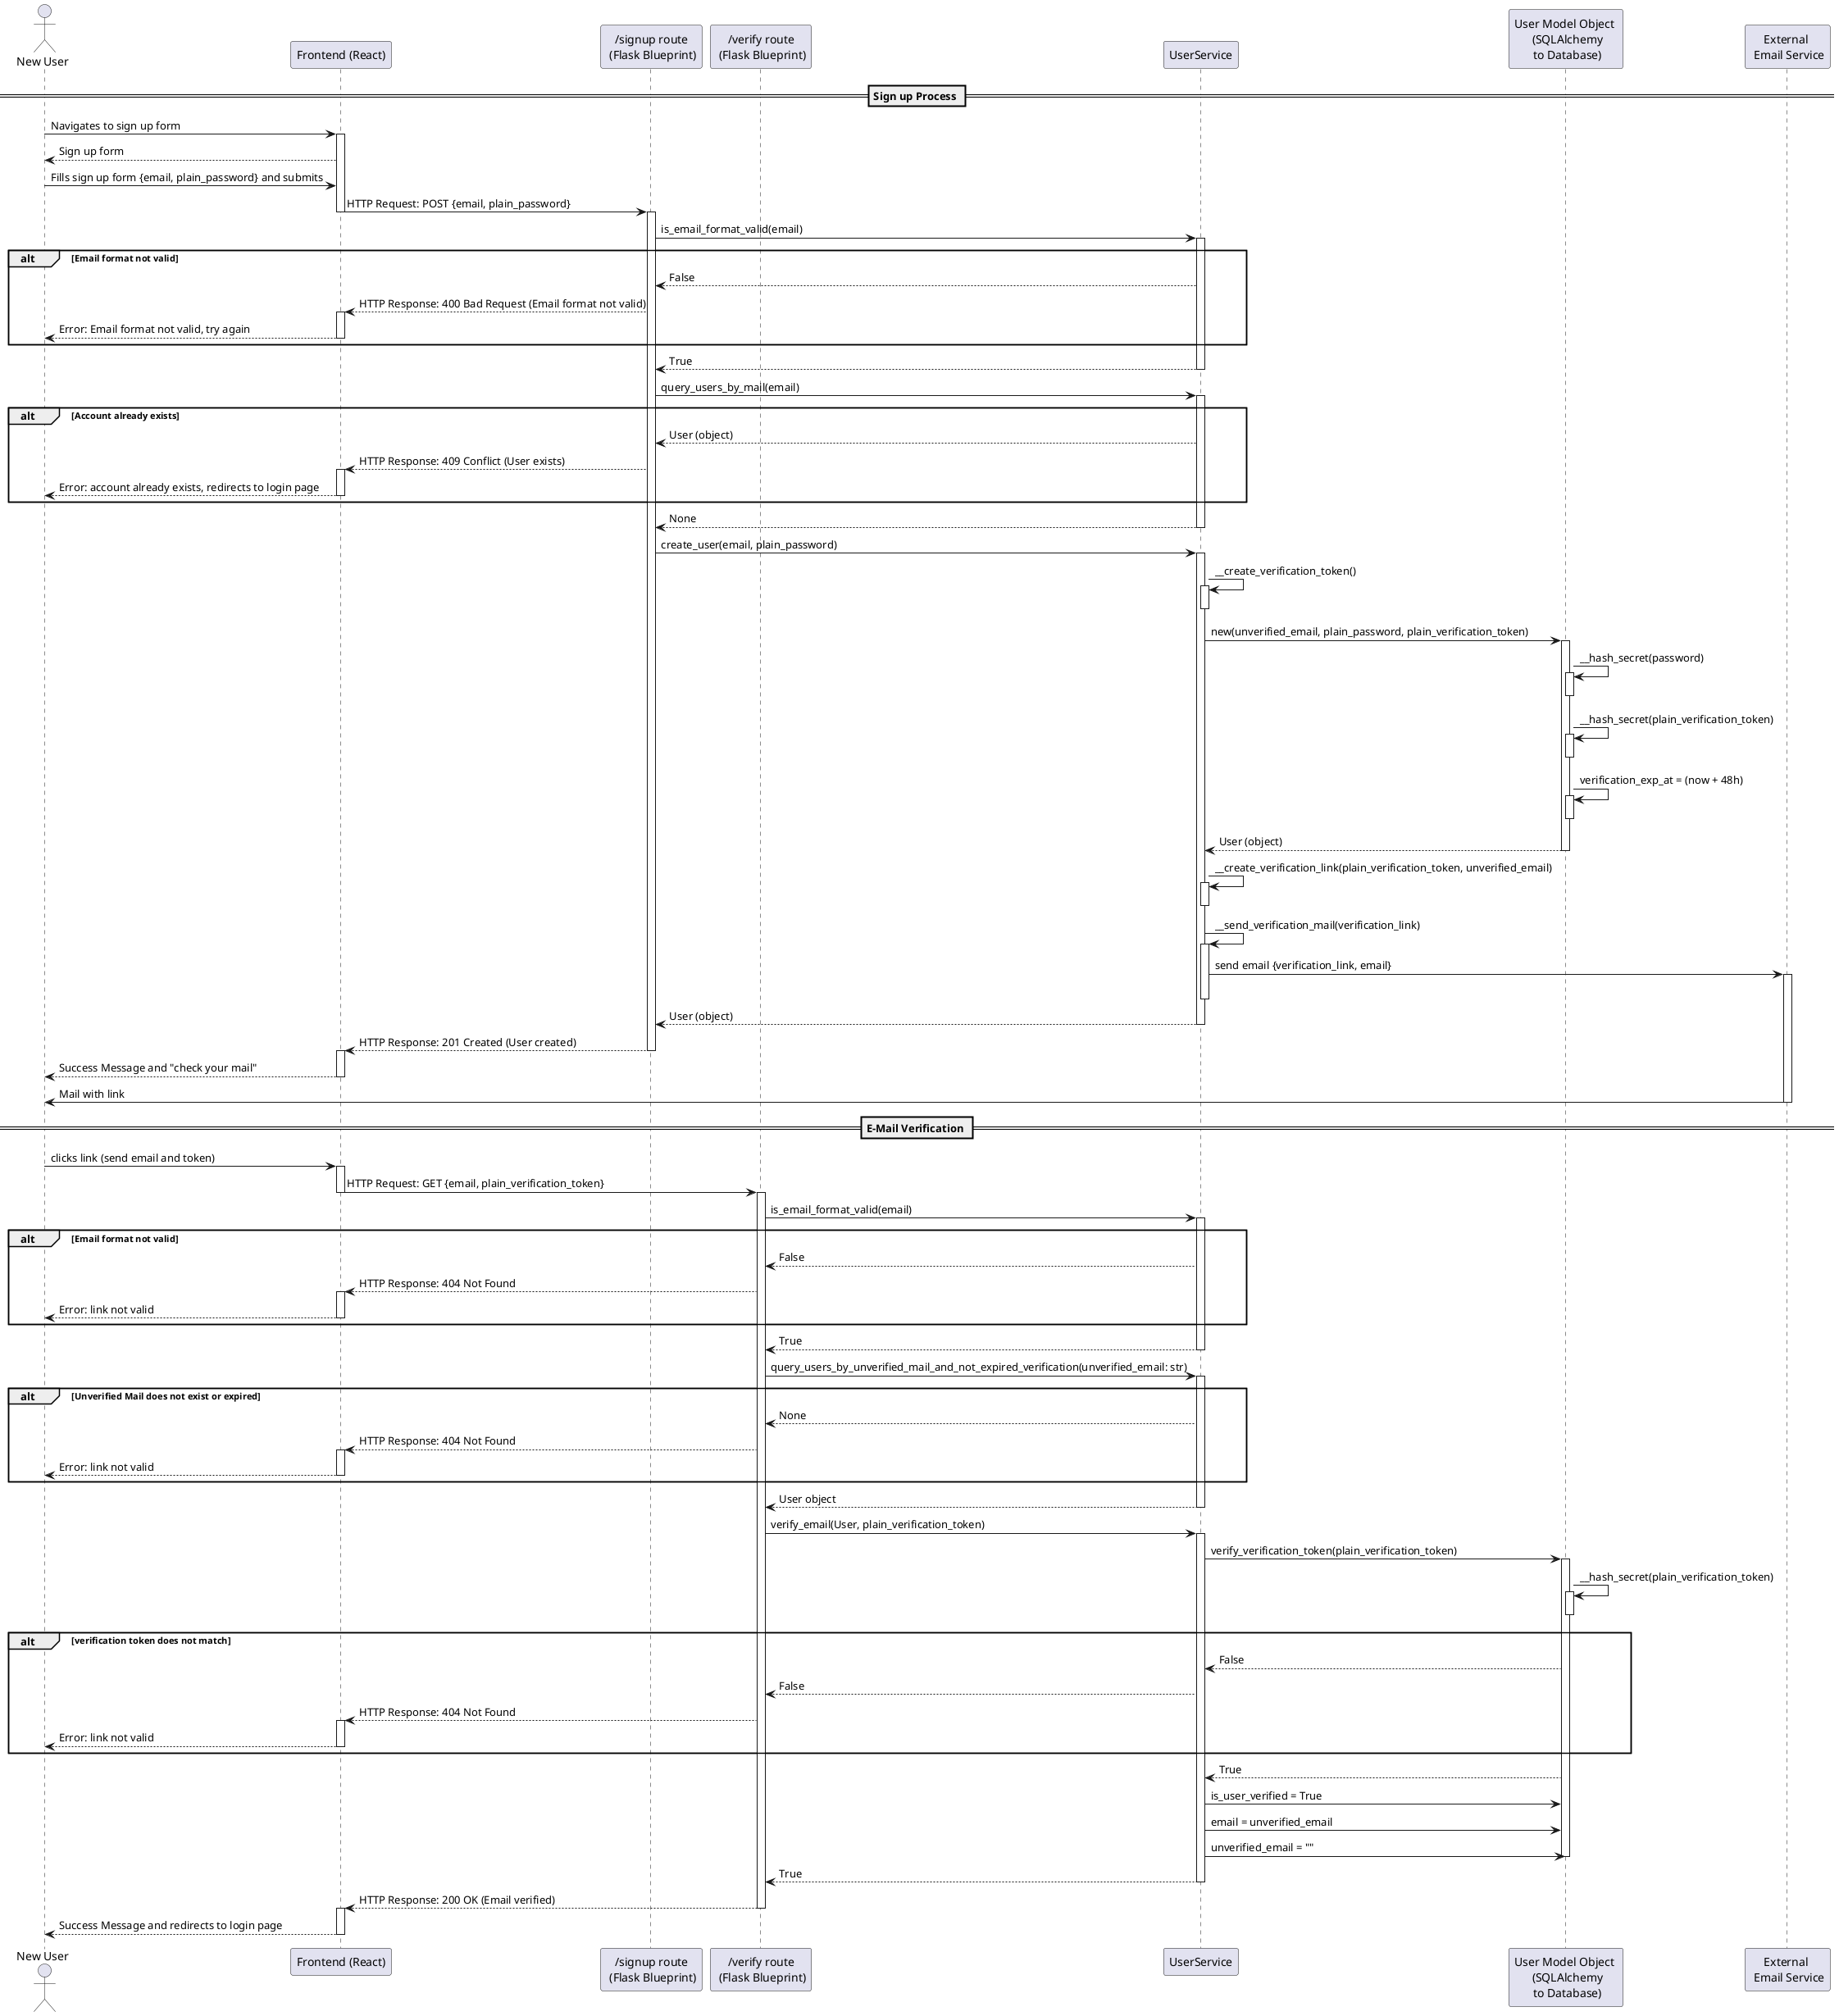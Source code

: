 @startuml
actor "New User" as AppUser
participant "Frontend (React)" as FE
participant "/signup route\n (Flask Blueprint)" as SR
participant "/verify route\n (Flask Blueprint)" as VR
participant "UserService" as US
participant "User Model Object \n (SQLAlchemy\n to Database)" as UM
participant "External \n Email Service" as Mail

== Sign up Process ==
AppUser -> FE : Navigates to sign up form
activate FE
AppUser <-- FE : Sign up form
AppUser -> FE : Fills sign up form {email, plain_password} and submits
FE -> SR : HTTP Request: POST {email, plain_password}
deactivate FE
activate SR
SR -> US : is_email_format_valid(email)
activate US
alt Email format not valid
    SR <-- US : False
    FE <-- SR : HTTP Response: 400 Bad Request (Email format not valid)
    activate FE
    AppUser <-- FE : Error: Email format not valid, try again
    deactivate FE
end
SR <-- US : True
deactivate US
SR -> US : query_users_by_mail(email)
activate US
alt Account already exists
    SR <-- US : User (object)
    FE <-- SR : HTTP Response: 409 Conflict (User exists)
    activate FE
    AppUser <-- FE : Error: account already exists, redirects to login page
    deactivate FE
end
SR <-- US : None
deactivate US
SR -> US : create_user(email, plain_password)
activate US
US -> US : __create_verification_token()
activate US
deactivate US
US -> UM : new(unverified_email, plain_password, plain_verification_token)
activate UM
UM -> UM : __hash_secret(password)
activate UM
deactivate UM
UM -> UM : __hash_secret(plain_verification_token)
activate UM
deactivate UM
UM -> UM : verification_exp_at = (now + 48h)
activate UM
deactivate UM
US <-- UM : User (object)
deactivate UM
US -> US : __create_verification_link(plain_verification_token, unverified_email)
activate US
deactivate US
US -> US : __send_verification_mail(verification_link)
activate US
US -> Mail : send email {verification_link, email}
activate Mail
deactivate US
SR <-- US : User (object)
deactivate US
FE <-- SR : HTTP Response: 201 Created (User created)
deactivate SR
activate FE
AppUser <-- FE : Success Message and "check your mail"
deactivate FE
AppUser <- Mail : Mail with link
deactivate Mail

== E-Mail Verification ==
AppUser -> FE : clicks link (send email and token)
activate FE
FE -> VR : HTTP Request: GET {email, plain_verification_token}
deactivate FE
activate VR
VR -> US : is_email_format_valid(email)
activate US
alt Email format not valid
    VR <-- US : False
    FE <-- VR : HTTP Response: 404 Not Found
    activate FE
    AppUser <-- FE : Error: link not valid
    deactivate FE
end
VR <-- US : True
deactivate US
VR -> US : query_users_by_unverified_mail_and_not_expired_verification(unverified_email: str)
activate US
alt Unverified Mail does not exist or expired
    VR <-- US : None
    FE <-- VR : HTTP Response: 404 Not Found
    activate FE
    AppUser <-- FE : Error: link not valid
    deactivate FE
end
VR <-- US : User object
deactivate US
VR -> US : verify_email(User, plain_verification_token)
activate US
US -> UM : verify_verification_token(plain_verification_token)
activate UM
UM -> UM : __hash_secret(plain_verification_token)
activate UM
deactivate UM
alt verification token does not match
    US <-- UM : False
    VR <-- US : False
    FE <-- VR : HTTP Response: 404 Not Found
    activate FE
    AppUser <-- FE : Error: link not valid
    deactivate FE
end
US <-- UM : True
US -> UM : is_user_verified = True
US -> UM : email = unverified_email
US -> UM : unverified_email = ""
deactivate UM
VR <-- US : True
deactivate US
FE <-- VR : HTTP Response: 200 OK (Email verified)
deactivate VR
activate FE
AppUser <-- FE : Success Message and redirects to login page
deactivate FE
@enduml